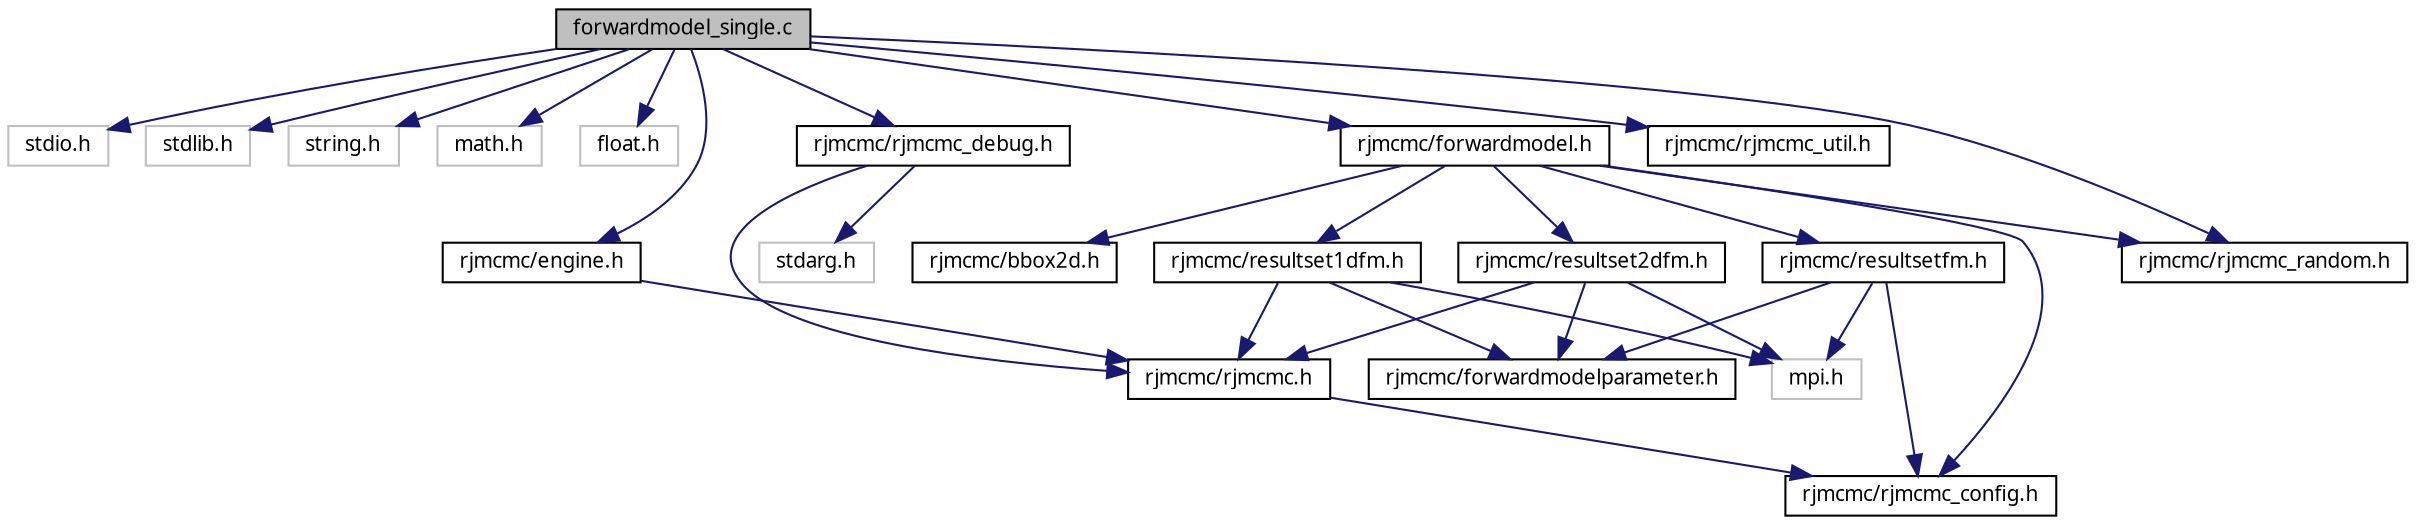 digraph "forwardmodel_single.c"
{
  edge [fontname="FreeSans.ttf",fontsize="10",labelfontname="FreeSans.ttf",labelfontsize="10"];
  node [fontname="FreeSans.ttf",fontsize="10",shape=record];
  Node1 [label="forwardmodel_single.c",height=0.2,width=0.4,color="black", fillcolor="grey75", style="filled", fontcolor="black"];
  Node1 -> Node2 [color="midnightblue",fontsize="10",style="solid",fontname="FreeSans.ttf"];
  Node2 [label="stdio.h",height=0.2,width=0.4,color="grey75", fillcolor="white", style="filled"];
  Node1 -> Node3 [color="midnightblue",fontsize="10",style="solid",fontname="FreeSans.ttf"];
  Node3 [label="stdlib.h",height=0.2,width=0.4,color="grey75", fillcolor="white", style="filled"];
  Node1 -> Node4 [color="midnightblue",fontsize="10",style="solid",fontname="FreeSans.ttf"];
  Node4 [label="string.h",height=0.2,width=0.4,color="grey75", fillcolor="white", style="filled"];
  Node1 -> Node5 [color="midnightblue",fontsize="10",style="solid",fontname="FreeSans.ttf"];
  Node5 [label="math.h",height=0.2,width=0.4,color="grey75", fillcolor="white", style="filled"];
  Node1 -> Node6 [color="midnightblue",fontsize="10",style="solid",fontname="FreeSans.ttf"];
  Node6 [label="float.h",height=0.2,width=0.4,color="grey75", fillcolor="white", style="filled"];
  Node1 -> Node7 [color="midnightblue",fontsize="10",style="solid",fontname="FreeSans.ttf"];
  Node7 [label="rjmcmc/forwardmodel.h",height=0.2,width=0.4,color="black", fillcolor="white", style="filled",URL="$forwardmodel_8h.html",tooltip="Simple Forward Model Routines. "];
  Node7 -> Node8 [color="midnightblue",fontsize="10",style="solid",fontname="FreeSans.ttf"];
  Node8 [label="rjmcmc/rjmcmc_config.h",height=0.2,width=0.4,color="black", fillcolor="white", style="filled",URL="$rjmcmc__config_8h.html"];
  Node7 -> Node9 [color="midnightblue",fontsize="10",style="solid",fontname="FreeSans.ttf"];
  Node9 [label="rjmcmc/resultsetfm.h",height=0.2,width=0.4,color="black", fillcolor="white", style="filled",URL="$resultsetfm_8h.html"];
  Node9 -> Node8 [color="midnightblue",fontsize="10",style="solid",fontname="FreeSans.ttf"];
  Node9 -> Node10 [color="midnightblue",fontsize="10",style="solid",fontname="FreeSans.ttf"];
  Node10 [label="rjmcmc/forwardmodelparameter.h",height=0.2,width=0.4,color="black", fillcolor="white", style="filled",URL="$forwardmodelparameter_8h.html"];
  Node9 -> Node11 [color="midnightblue",fontsize="10",style="solid",fontname="FreeSans.ttf"];
  Node11 [label="mpi.h",height=0.2,width=0.4,color="grey75", fillcolor="white", style="filled"];
  Node7 -> Node12 [color="midnightblue",fontsize="10",style="solid",fontname="FreeSans.ttf"];
  Node12 [label="rjmcmc/resultset1dfm.h",height=0.2,width=0.4,color="black", fillcolor="white", style="filled",URL="$resultset1dfm_8h.html"];
  Node12 -> Node13 [color="midnightblue",fontsize="10",style="solid",fontname="FreeSans.ttf"];
  Node13 [label="rjmcmc/rjmcmc.h",height=0.2,width=0.4,color="black", fillcolor="white", style="filled",URL="$rjmcmc_8h.html"];
  Node13 -> Node8 [color="midnightblue",fontsize="10",style="solid",fontname="FreeSans.ttf"];
  Node12 -> Node10 [color="midnightblue",fontsize="10",style="solid",fontname="FreeSans.ttf"];
  Node12 -> Node11 [color="midnightblue",fontsize="10",style="solid",fontname="FreeSans.ttf"];
  Node7 -> Node14 [color="midnightblue",fontsize="10",style="solid",fontname="FreeSans.ttf"];
  Node14 [label="rjmcmc/resultset2dfm.h",height=0.2,width=0.4,color="black", fillcolor="white", style="filled",URL="$resultset2dfm_8h.html"];
  Node14 -> Node13 [color="midnightblue",fontsize="10",style="solid",fontname="FreeSans.ttf"];
  Node14 -> Node10 [color="midnightblue",fontsize="10",style="solid",fontname="FreeSans.ttf"];
  Node14 -> Node11 [color="midnightblue",fontsize="10",style="solid",fontname="FreeSans.ttf"];
  Node7 -> Node15 [color="midnightblue",fontsize="10",style="solid",fontname="FreeSans.ttf"];
  Node15 [label="rjmcmc/bbox2d.h",height=0.2,width=0.4,color="black", fillcolor="white", style="filled",URL="$bbox2d_8h.html",tooltip="2D Bounding Box routines "];
  Node7 -> Node16 [color="midnightblue",fontsize="10",style="solid",fontname="FreeSans.ttf"];
  Node16 [label="rjmcmc/rjmcmc_random.h",height=0.2,width=0.4,color="black", fillcolor="white", style="filled",URL="$rjmcmc__random_8h.html"];
  Node1 -> Node17 [color="midnightblue",fontsize="10",style="solid",fontname="FreeSans.ttf"];
  Node17 [label="rjmcmc/engine.h",height=0.2,width=0.4,color="black", fillcolor="white", style="filled",URL="$engine_8h.html"];
  Node17 -> Node13 [color="midnightblue",fontsize="10",style="solid",fontname="FreeSans.ttf"];
  Node1 -> Node18 [color="midnightblue",fontsize="10",style="solid",fontname="FreeSans.ttf"];
  Node18 [label="rjmcmc/rjmcmc_util.h",height=0.2,width=0.4,color="black", fillcolor="white", style="filled",URL="$rjmcmc__util_8h.html"];
  Node1 -> Node19 [color="midnightblue",fontsize="10",style="solid",fontname="FreeSans.ttf"];
  Node19 [label="rjmcmc/rjmcmc_debug.h",height=0.2,width=0.4,color="black", fillcolor="white", style="filled",URL="$rjmcmc__debug_8h.html"];
  Node19 -> Node20 [color="midnightblue",fontsize="10",style="solid",fontname="FreeSans.ttf"];
  Node20 [label="stdarg.h",height=0.2,width=0.4,color="grey75", fillcolor="white", style="filled"];
  Node19 -> Node13 [color="midnightblue",fontsize="10",style="solid",fontname="FreeSans.ttf"];
  Node1 -> Node16 [color="midnightblue",fontsize="10",style="solid",fontname="FreeSans.ttf"];
}
